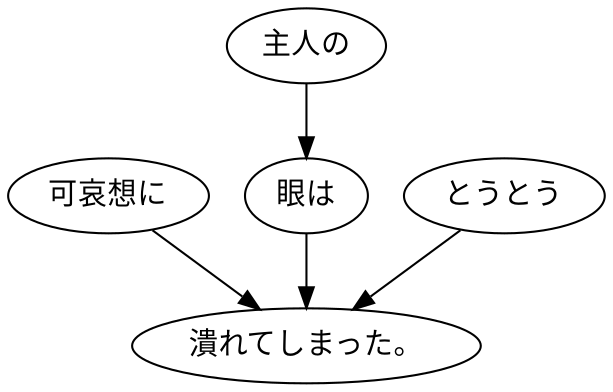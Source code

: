 digraph graph5430 {
	node0 [label="可哀想に"];
	node1 [label="主人の"];
	node2 [label="眼は"];
	node3 [label="とうとう"];
	node4 [label="潰れてしまった。"];
	node0 -> node4;
	node1 -> node2;
	node2 -> node4;
	node3 -> node4;
}
